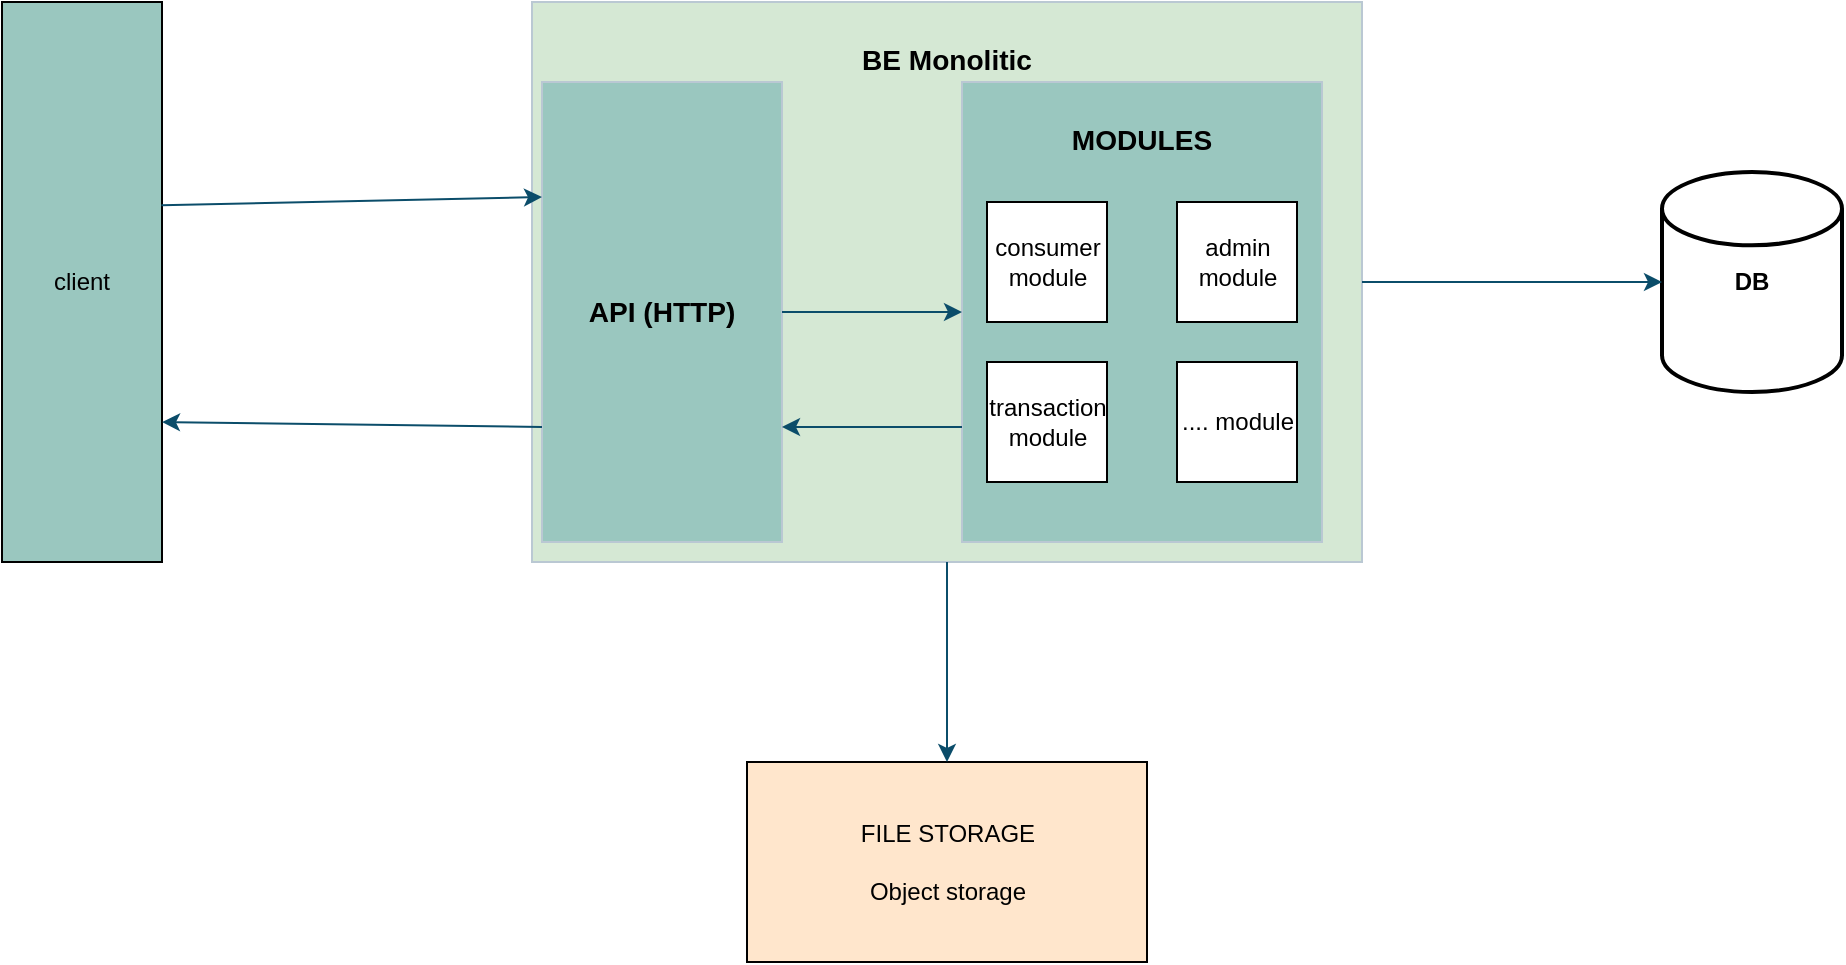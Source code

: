 <mxfile version="21.0.6" type="device"><diagram name="Page-1" id="UlYXO3et7shIY6J-GUqa"><mxGraphModel dx="1750" dy="818" grid="1" gridSize="10" guides="1" tooltips="1" connect="1" arrows="1" fold="1" page="1" pageScale="1" pageWidth="850" pageHeight="1100" math="0" shadow="0"><root><mxCell id="0"/><mxCell id="1" parent="0"/><mxCell id="FSWkh9mAv1svOGv3Na8v-1" value="client" style="rounded=0;whiteSpace=wrap;html=1;fillColor=#9AC7BF;" parent="1" vertex="1"><mxGeometry x="160" y="40" width="80" height="280" as="geometry"/></mxCell><mxCell id="FSWkh9mAv1svOGv3Na8v-9" value="&lt;h3&gt;&lt;font color=&quot;#000000&quot;&gt;BE Monolitic&lt;/font&gt;&lt;/h3&gt;" style="rounded=0;whiteSpace=wrap;html=1;strokeColor=#BAC8D3;fontColor=#EEEEEE;fillColor=#D5E8D4;verticalAlign=top;" parent="1" vertex="1"><mxGeometry x="425" y="40" width="415" height="280" as="geometry"/></mxCell><mxCell id="FSWkh9mAv1svOGv3Na8v-14" value="&lt;h3&gt;&lt;font color=&quot;#000000&quot;&gt;API (HTTP)&lt;/font&gt;&lt;/h3&gt;" style="rounded=0;whiteSpace=wrap;html=1;strokeColor=#BAC8D3;fontColor=#EEEEEE;fillColor=#9AC7BF;" parent="1" vertex="1"><mxGeometry x="430" y="80" width="120" height="230" as="geometry"/></mxCell><mxCell id="FSWkh9mAv1svOGv3Na8v-21" value="&lt;h3&gt;&lt;font color=&quot;#000000&quot;&gt;MODULES&lt;/font&gt;&lt;/h3&gt;" style="rounded=0;whiteSpace=wrap;html=1;strokeColor=#BAC8D3;fontColor=#EEEEEE;fillColor=#9AC7BF;verticalAlign=top;" parent="1" vertex="1"><mxGeometry x="640" y="80" width="180" height="230" as="geometry"/></mxCell><mxCell id="FSWkh9mAv1svOGv3Na8v-22" value="transaction module" style="whiteSpace=wrap;html=1;aspect=fixed;" parent="1" vertex="1"><mxGeometry x="652.5" y="220" width="60" height="60" as="geometry"/></mxCell><mxCell id="FSWkh9mAv1svOGv3Na8v-23" value=".... module" style="whiteSpace=wrap;html=1;aspect=fixed;" parent="1" vertex="1"><mxGeometry x="747.5" y="220" width="60" height="60" as="geometry"/></mxCell><mxCell id="FSWkh9mAv1svOGv3Na8v-24" value="consumer module" style="whiteSpace=wrap;html=1;aspect=fixed;" parent="1" vertex="1"><mxGeometry x="652.5" y="140" width="60" height="60" as="geometry"/></mxCell><mxCell id="FSWkh9mAv1svOGv3Na8v-25" value="admin module" style="whiteSpace=wrap;html=1;aspect=fixed;" parent="1" vertex="1"><mxGeometry x="747.5" y="140" width="60" height="60" as="geometry"/></mxCell><mxCell id="FSWkh9mAv1svOGv3Na8v-26" value="" style="endArrow=classic;html=1;rounded=0;strokeColor=#0B4D6A;entryX=0;entryY=0.5;entryDx=0;entryDy=0;exitX=1;exitY=0.5;exitDx=0;exitDy=0;" parent="1" source="FSWkh9mAv1svOGv3Na8v-14" target="FSWkh9mAv1svOGv3Na8v-21" edge="1"><mxGeometry width="50" height="50" relative="1" as="geometry"><mxPoint x="350" y="200" as="sourcePoint"/><mxPoint x="400" y="150" as="targetPoint"/></mxGeometry></mxCell><mxCell id="FSWkh9mAv1svOGv3Na8v-27" value="" style="endArrow=classic;html=1;rounded=0;strokeColor=#0B4D6A;entryX=1;entryY=0.75;entryDx=0;entryDy=0;exitX=0;exitY=0.75;exitDx=0;exitDy=0;" parent="1" source="FSWkh9mAv1svOGv3Na8v-21" target="FSWkh9mAv1svOGv3Na8v-14" edge="1"><mxGeometry width="50" height="50" relative="1" as="geometry"><mxPoint x="560" y="205" as="sourcePoint"/><mxPoint x="650" y="205" as="targetPoint"/></mxGeometry></mxCell><mxCell id="FSWkh9mAv1svOGv3Na8v-28" value="" style="endArrow=classic;html=1;rounded=0;strokeColor=#0B4D6A;entryX=0;entryY=0.25;entryDx=0;entryDy=0;exitX=0.996;exitY=0.363;exitDx=0;exitDy=0;exitPerimeter=0;" parent="1" source="FSWkh9mAv1svOGv3Na8v-1" target="FSWkh9mAv1svOGv3Na8v-14" edge="1"><mxGeometry width="50" height="50" relative="1" as="geometry"><mxPoint x="220" y="180" as="sourcePoint"/><mxPoint x="270" y="130" as="targetPoint"/></mxGeometry></mxCell><mxCell id="FSWkh9mAv1svOGv3Na8v-29" value="" style="endArrow=classic;html=1;rounded=0;strokeColor=#0B4D6A;entryX=1;entryY=0.75;entryDx=0;entryDy=0;exitX=0;exitY=0.75;exitDx=0;exitDy=0;" parent="1" source="FSWkh9mAv1svOGv3Na8v-14" target="FSWkh9mAv1svOGv3Na8v-1" edge="1"><mxGeometry width="50" height="50" relative="1" as="geometry"><mxPoint x="180" y="205" as="sourcePoint"/><mxPoint x="440" y="205" as="targetPoint"/></mxGeometry></mxCell><mxCell id="0R4ELJz0lpxQmjytlxrR-1" value="DB" style="strokeWidth=2;html=1;shape=mxgraph.flowchart.database;whiteSpace=wrap;fontStyle=1;verticalAlign=middle;" vertex="1" parent="1"><mxGeometry x="990" y="125" width="90" height="110" as="geometry"/></mxCell><mxCell id="0R4ELJz0lpxQmjytlxrR-2" value="" style="endArrow=classic;html=1;rounded=0;strokeColor=#0B4D6A;entryX=0;entryY=0.5;entryDx=0;entryDy=0;exitX=1;exitY=0.5;exitDx=0;exitDy=0;entryPerimeter=0;" edge="1" parent="1" source="FSWkh9mAv1svOGv3Na8v-9" target="0R4ELJz0lpxQmjytlxrR-1"><mxGeometry width="50" height="50" relative="1" as="geometry"><mxPoint x="250" y="152" as="sourcePoint"/><mxPoint x="440" y="148" as="targetPoint"/></mxGeometry></mxCell><mxCell id="0R4ELJz0lpxQmjytlxrR-3" value="FILE STORAGE&lt;br&gt;&lt;br&gt;Object storage" style="rounded=0;whiteSpace=wrap;html=1;fillColor=#FFE6CC;" vertex="1" parent="1"><mxGeometry x="532.5" y="420" width="200" height="100" as="geometry"/></mxCell><mxCell id="0R4ELJz0lpxQmjytlxrR-4" value="" style="endArrow=classic;html=1;rounded=0;strokeColor=#0B4D6A;exitX=0.5;exitY=1;exitDx=0;exitDy=0;entryX=0.5;entryY=0;entryDx=0;entryDy=0;" edge="1" parent="1" source="FSWkh9mAv1svOGv3Na8v-9" target="0R4ELJz0lpxQmjytlxrR-3"><mxGeometry width="50" height="50" relative="1" as="geometry"><mxPoint x="440" y="263" as="sourcePoint"/><mxPoint x="340" y="410" as="targetPoint"/></mxGeometry></mxCell></root></mxGraphModel></diagram></mxfile>